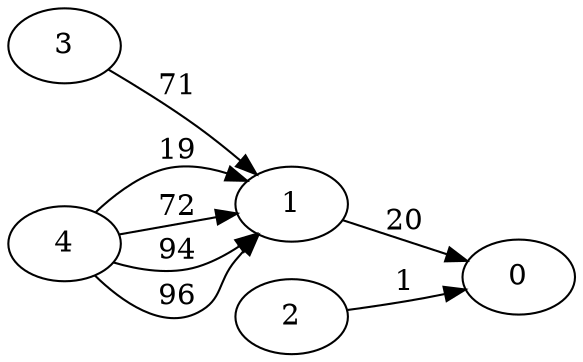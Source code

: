 digraph G {
ranksep = "equally";
rankdir = LR;
{rank = same; 0; };
{rank = same; 1; };
{rank = same; };
{rank = same; 2; };
{rank = same; };
{rank = same; 3; };
{rank = same; };
{rank = same; 4; };
{rank = same; };
0
1->0[label="20"];
2->0[label="1"];
3->1[label="71"];
4->1[label="19"];
4->1[label="72"];
4->1[label="94"];
4->1[label="96"];
}
